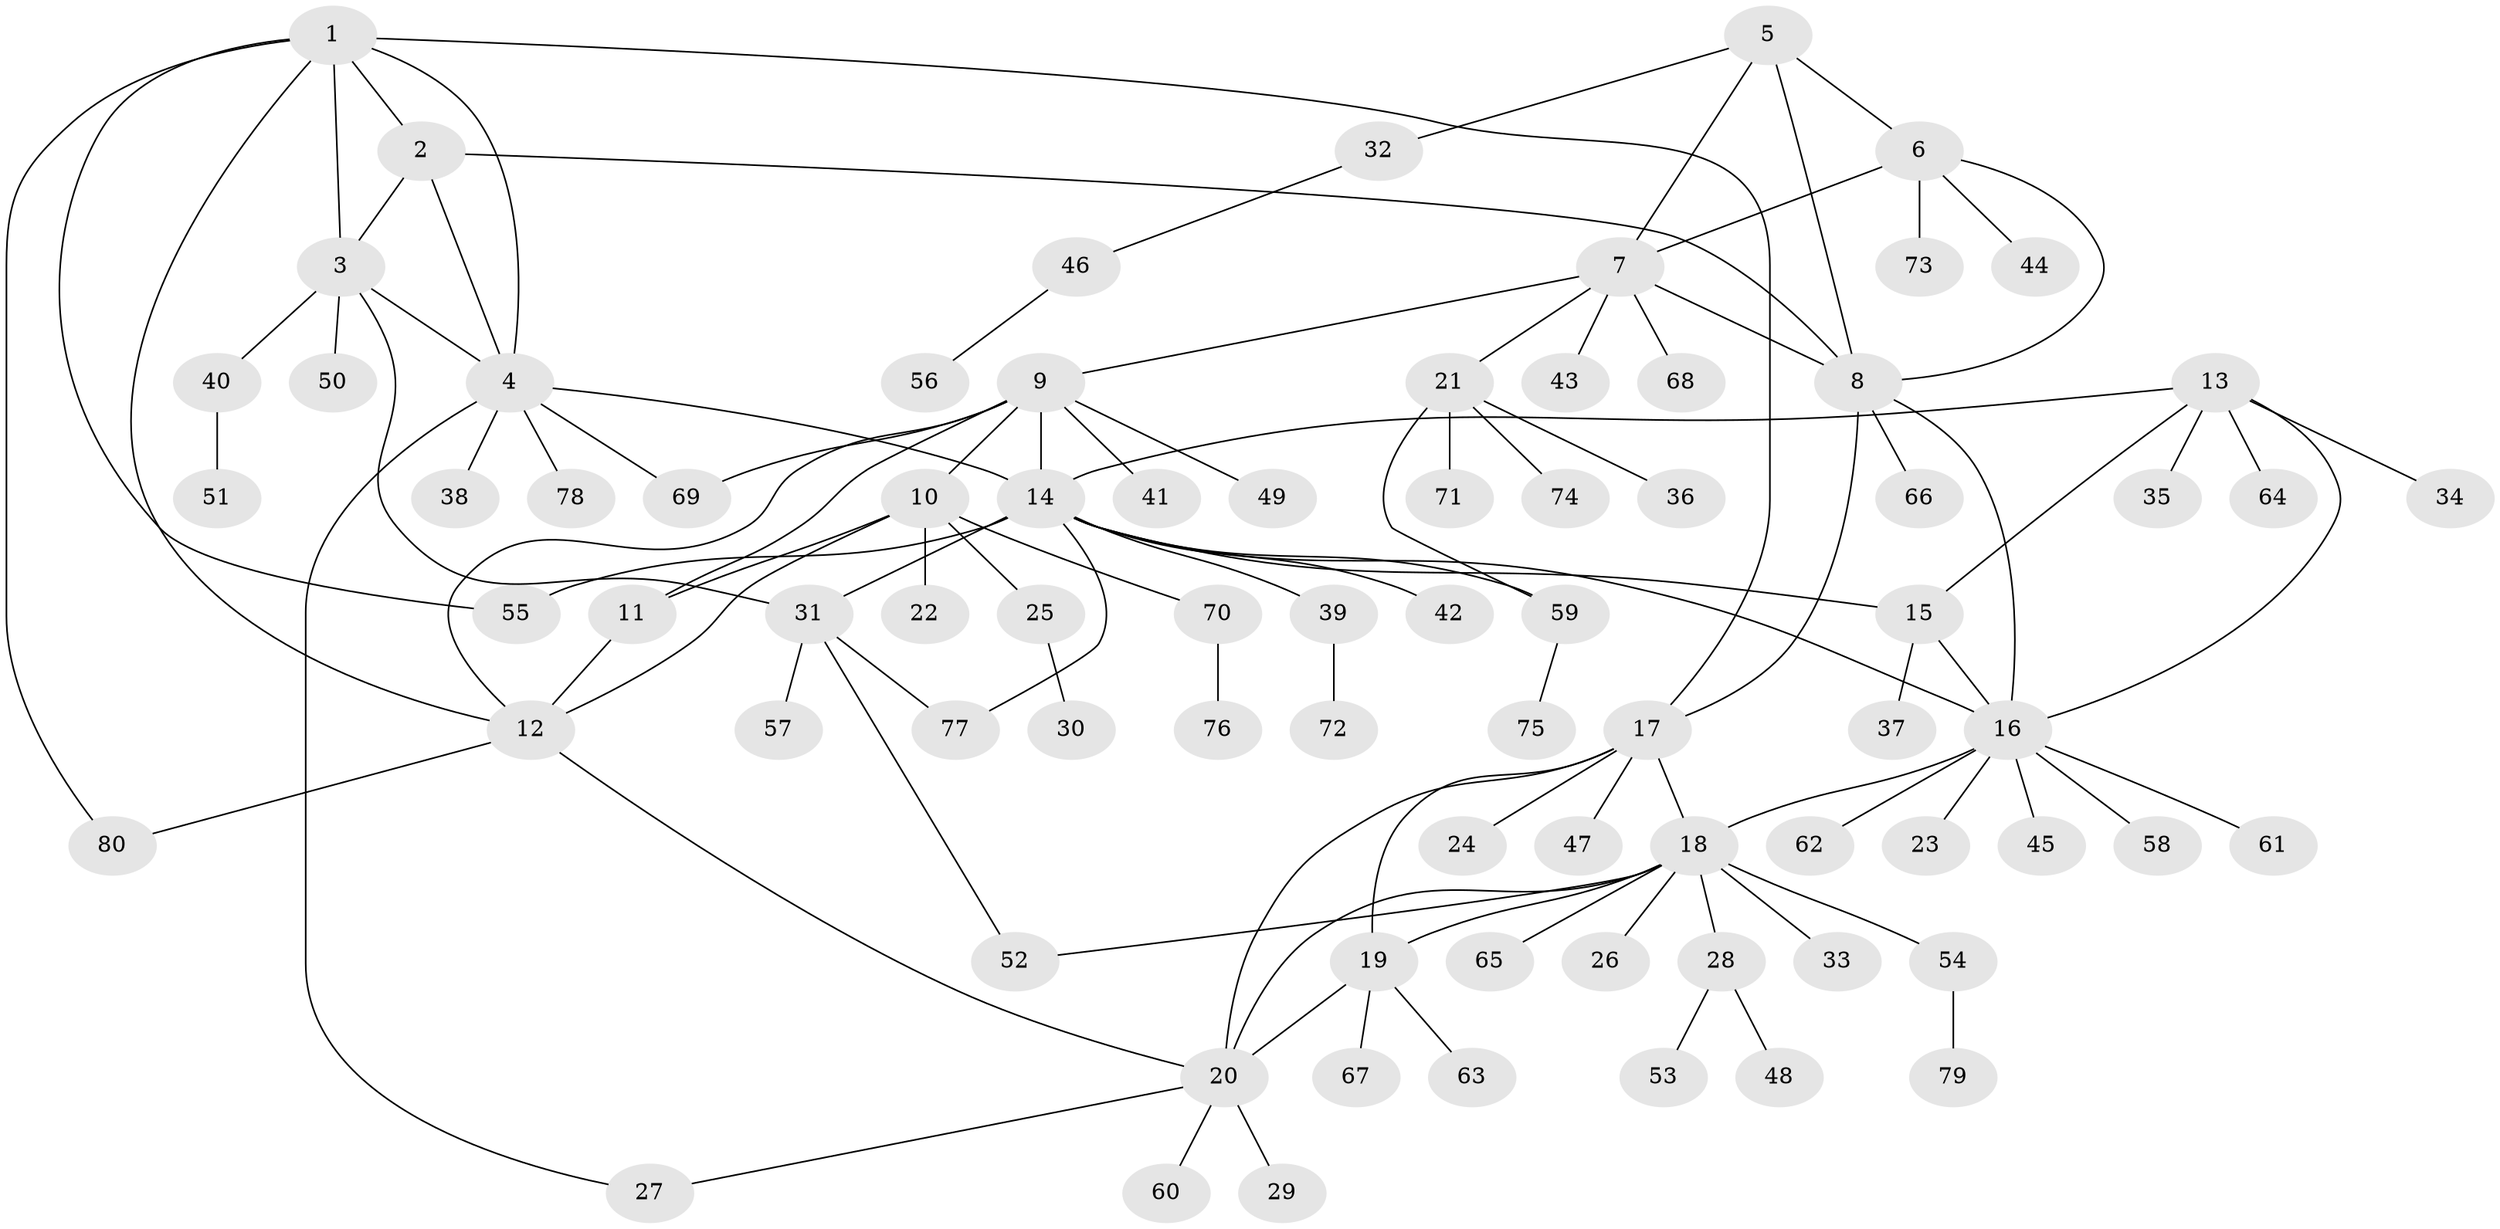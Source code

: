 // Generated by graph-tools (version 1.1) at 2025/37/03/09/25 02:37:21]
// undirected, 80 vertices, 108 edges
graph export_dot {
graph [start="1"]
  node [color=gray90,style=filled];
  1;
  2;
  3;
  4;
  5;
  6;
  7;
  8;
  9;
  10;
  11;
  12;
  13;
  14;
  15;
  16;
  17;
  18;
  19;
  20;
  21;
  22;
  23;
  24;
  25;
  26;
  27;
  28;
  29;
  30;
  31;
  32;
  33;
  34;
  35;
  36;
  37;
  38;
  39;
  40;
  41;
  42;
  43;
  44;
  45;
  46;
  47;
  48;
  49;
  50;
  51;
  52;
  53;
  54;
  55;
  56;
  57;
  58;
  59;
  60;
  61;
  62;
  63;
  64;
  65;
  66;
  67;
  68;
  69;
  70;
  71;
  72;
  73;
  74;
  75;
  76;
  77;
  78;
  79;
  80;
  1 -- 2;
  1 -- 3;
  1 -- 4;
  1 -- 12;
  1 -- 17;
  1 -- 55;
  1 -- 80;
  2 -- 3;
  2 -- 4;
  2 -- 8;
  3 -- 4;
  3 -- 31;
  3 -- 40;
  3 -- 50;
  4 -- 14;
  4 -- 27;
  4 -- 38;
  4 -- 69;
  4 -- 78;
  5 -- 6;
  5 -- 7;
  5 -- 8;
  5 -- 32;
  6 -- 7;
  6 -- 8;
  6 -- 44;
  6 -- 73;
  7 -- 8;
  7 -- 9;
  7 -- 21;
  7 -- 43;
  7 -- 68;
  8 -- 16;
  8 -- 17;
  8 -- 66;
  9 -- 10;
  9 -- 11;
  9 -- 12;
  9 -- 14;
  9 -- 41;
  9 -- 49;
  9 -- 69;
  10 -- 11;
  10 -- 12;
  10 -- 22;
  10 -- 25;
  10 -- 70;
  11 -- 12;
  12 -- 20;
  12 -- 80;
  13 -- 14;
  13 -- 15;
  13 -- 16;
  13 -- 34;
  13 -- 35;
  13 -- 64;
  14 -- 15;
  14 -- 16;
  14 -- 31;
  14 -- 39;
  14 -- 42;
  14 -- 55;
  14 -- 59;
  14 -- 77;
  15 -- 16;
  15 -- 37;
  16 -- 18;
  16 -- 23;
  16 -- 45;
  16 -- 58;
  16 -- 61;
  16 -- 62;
  17 -- 18;
  17 -- 19;
  17 -- 20;
  17 -- 24;
  17 -- 47;
  18 -- 19;
  18 -- 20;
  18 -- 26;
  18 -- 28;
  18 -- 33;
  18 -- 52;
  18 -- 54;
  18 -- 65;
  19 -- 20;
  19 -- 63;
  19 -- 67;
  20 -- 27;
  20 -- 29;
  20 -- 60;
  21 -- 36;
  21 -- 59;
  21 -- 71;
  21 -- 74;
  25 -- 30;
  28 -- 48;
  28 -- 53;
  31 -- 52;
  31 -- 57;
  31 -- 77;
  32 -- 46;
  39 -- 72;
  40 -- 51;
  46 -- 56;
  54 -- 79;
  59 -- 75;
  70 -- 76;
}
